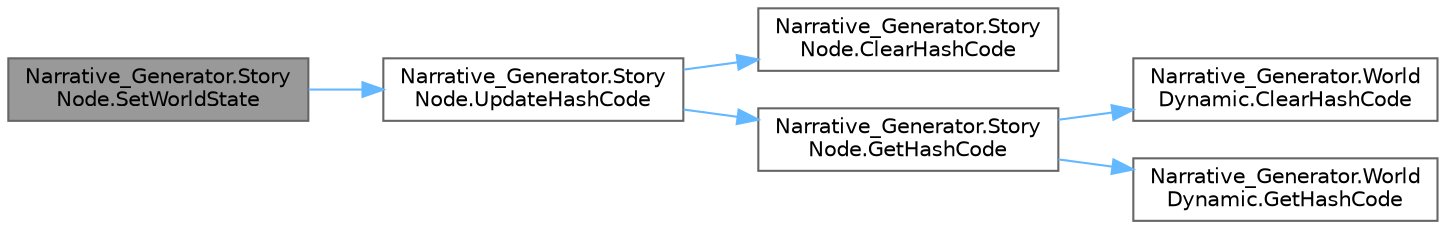 digraph "Narrative_Generator.StoryNode.SetWorldState"
{
 // LATEX_PDF_SIZE
  bgcolor="transparent";
  edge [fontname=Helvetica,fontsize=10,labelfontname=Helvetica,labelfontsize=10];
  node [fontname=Helvetica,fontsize=10,shape=box,height=0.2,width=0.4];
  rankdir="LR";
  Node1 [label="Narrative_Generator.Story\lNode.SetWorldState",height=0.2,width=0.4,color="gray40", fillcolor="grey60", style="filled", fontcolor="black",tooltip="Sets the storyworld state stored by the node."];
  Node1 -> Node2 [color="steelblue1",style="solid"];
  Node2 [label="Narrative_Generator.Story\lNode.UpdateHashCode",height=0.2,width=0.4,color="grey40", fillcolor="white", style="filled",URL="$class_narrative___generator_1_1_story_node.html#a832d4cb2c049b8a65cc276ad4c504152",tooltip="Updates (refresh) the current hash code value."];
  Node2 -> Node3 [color="steelblue1",style="solid"];
  Node3 [label="Narrative_Generator.Story\lNode.ClearHashCode",height=0.2,width=0.4,color="grey40", fillcolor="white", style="filled",URL="$class_narrative___generator_1_1_story_node.html#a31e5f4b58da0490f7d565dce4530b123",tooltip="Clears the current hash code value."];
  Node2 -> Node4 [color="steelblue1",style="solid"];
  Node4 [label="Narrative_Generator.Story\lNode.GetHashCode",height=0.2,width=0.4,color="grey40", fillcolor="white", style="filled",URL="$class_narrative___generator_1_1_story_node.html#a530455ede80b5edd4a0636fe04eebeaf",tooltip="Calculates and returns the hash code of this instance of the StoryNode."];
  Node4 -> Node5 [color="steelblue1",style="solid"];
  Node5 [label="Narrative_Generator.World\lDynamic.ClearHashCode",height=0.2,width=0.4,color="grey40", fillcolor="white", style="filled",URL="$class_narrative___generator_1_1_world_dynamic.html#a09e69ba75f8c366973719ff2909d36b1",tooltip="Clears the current hash code value."];
  Node4 -> Node6 [color="steelblue1",style="solid"];
  Node6 [label="Narrative_Generator.World\lDynamic.GetHashCode",height=0.2,width=0.4,color="grey40", fillcolor="white", style="filled",URL="$class_narrative___generator_1_1_world_dynamic.html#aebfe541cb9cba87220afdc0b6e7da30b",tooltip="Calculates and returns the hash code of this instance of the WorldDynamic."];
}
